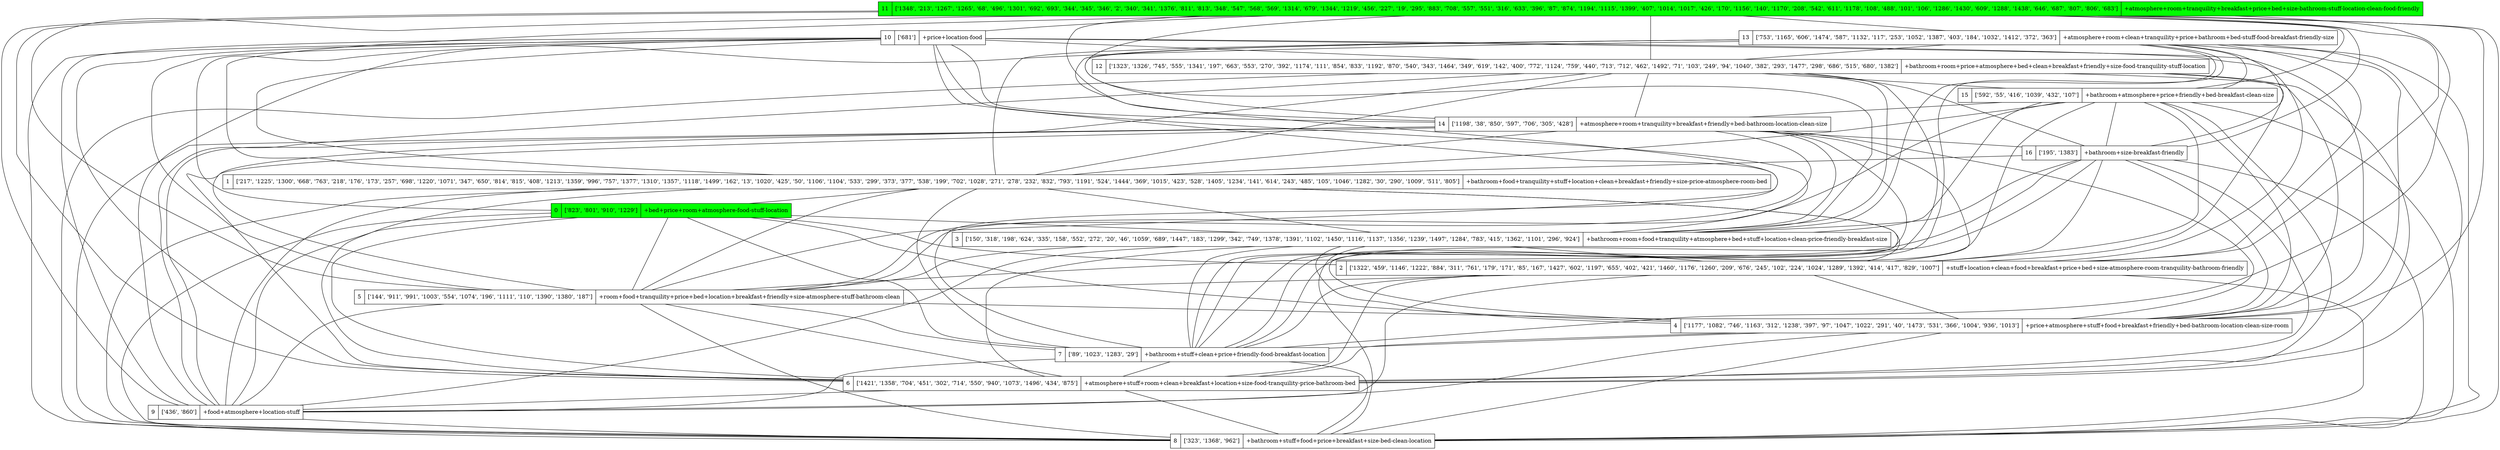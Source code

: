 strict digraph G {
11 [shape=record, label="11 | ['1348', '213', '1267', '1265', '68', '496', '1301', '692', '693', '344', '345', '346', '2', '340', '341', '1376', '811', '813', '348', '547', '568', '569', '1314', '679', '1344', '1219', '456', '227', '19', '295', '883', '708', '557', '551', '316', '633', '396', '87', '874', '1194', '1115', '1399', '407', '1014', '1017', '426', '170', '1156', '140', '1170', '208', '542', '611', '1178', '108', '488', '101', '106', '1286', '1430', '609', '1288', '1438', '646', '687', '807', '806', '683'] | +atmosphere+room+tranquility+breakfast+price+bed+size-bathroom-stuff-location-clean-food-friendly", style=filled, fillcolor=green];
10 [shape=record, label="10 | ['681'] | +price+location-food"];
13 [shape=record, label="13 | ['753', '1165', '606', '1474', '587', '1132', '117', '253', '1052', '1387', '403', '184', '1032', '1412', '372', '363'] | +atmosphere+room+clean+tranquility+price+bathroom+bed-stuff-food-breakfast-friendly-size"];
12 [shape=record, label="12 | ['1323', '1326', '745', '555', '1341', '197', '663', '553', '270', '392', '1174', '111', '854', '833', '1192', '870', '540', '343', '1464', '349', '619', '142', '400', '772', '1124', '759', '440', '713', '712', '462', '1492', '71', '103', '249', '94', '1040', '382', '293', '1477', '298', '686', '515', '680', '1382'] | +bathroom+room+price+atmosphere+bed+clean+breakfast+friendly+size-food-tranquility-stuff-location"];
15 [shape=record, label="15 | ['592', '55', '416', '1039', '432', '107'] | +bathroom+atmosphere+price+friendly+bed-breakfast-clean-size"];
14 [shape=record, label="14 | ['1198', '38', '850', '597', '706', '305', '428'] | +atmosphere+room+tranquility+breakfast+friendly+bed-bathroom-location-clean-size"];
16 [shape=record, label="16 | ['195', '1383'] | +bathroom+size-breakfast-friendly"];
1 [shape=record, label="1 | ['217', '1225', '1300', '668', '763', '218', '176', '173', '257', '698', '1220', '1071', '347', '650', '814', '815', '408', '1213', '1359', '996', '757', '1377', '1310', '1357', '1118', '1499', '162', '13', '1020', '425', '50', '1106', '1104', '533', '299', '373', '377', '538', '199', '702', '1028', '271', '278', '232', '832', '793', '1191', '524', '1444', '369', '1015', '423', '528', '1405', '1234', '141', '614', '243', '485', '105', '1046', '1282', '30', '290', '1009', '511', '805'] | +bathroom+food+tranquility+stuff+location+clean+breakfast+friendly+size-price-atmosphere-room-bed"];
0 [shape=record, label="0 | ['823', '801', '910', '1229'] | +bed+price+room+atmosphere-food-stuff-location", style=filled, fillcolor=green];
3 [shape=record, label="3 | ['150', '318', '198', '624', '335', '158', '552', '272', '20', '46', '1059', '689', '1447', '183', '1299', '342', '749', '1378', '1391', '1102', '1450', '1116', '1137', '1356', '1239', '1497', '1284', '783', '415', '1362', '1101', '296', '924'] | +bathroom+room+food+tranquility+atmosphere+bed+stuff+location+clean-price-friendly-breakfast-size"];
2 [shape=record, label="2 | ['1322', '459', '1146', '1222', '884', '311', '761', '179', '171', '85', '167', '1427', '602', '1197', '655', '402', '421', '1460', '1176', '1260', '209', '676', '245', '102', '224', '1024', '1289', '1392', '414', '417', '829', '1007'] | +stuff+location+clean+food+breakfast+price+bed+size-atmosphere-room-tranquility-bathroom-friendly"];
5 [shape=record, label="5 | ['144', '911', '991', '1003', '554', '1074', '196', '1111', '110', '1390', '1380', '187'] | +room+food+tranquility+price+bed+location+breakfast+friendly+size-atmosphere-stuff-bathroom-clean"];
4 [shape=record, label="4 | ['1177', '1082', '746', '1163', '312', '1238', '397', '97', '1047', '1022', '291', '40', '1473', '531', '366', '1004', '936', '1013'] | +price+atmosphere+stuff+food+breakfast+friendly+bed-bathroom-location-clean-size-room"];
7 [shape=record, label="7 | ['89', '1023', '1283', '29'] | +bathroom+stuff+clean+price+friendly-food-breakfast-location"];
6 [shape=record, label="6 | ['1421', '1358', '704', '451', '302', '714', '550', '940', '1073', '1496', '434', '875'] | +atmosphere+stuff+room+clean+breakfast+location+size-food-tranquility-price-bathroom-bed"];
9 [shape=record, label="9 | ['436', '860'] | +food+atmosphere+location-stuff"];
8 [shape=record, label="8 | ['323', '1368', '962'] | +bathroom+stuff+food+price+breakfast+size-bed-clean-location"];
11 -> 10  [dir=none];
11 -> 13  [dir=none];
11 -> 12  [dir=none];
11 -> 15  [dir=none];
11 -> 14  [dir=none];
11 -> 16  [dir=none];
11 -> 1  [dir=none];
11 -> 3  [dir=none];
11 -> 2  [dir=none];
11 -> 5  [dir=none];
11 -> 4  [dir=none];
11 -> 7  [dir=none];
11 -> 6  [dir=none];
11 -> 9  [dir=none];
11 -> 8  [dir=none];
10 -> 12  [dir=none];
10 -> 14  [dir=none];
10 -> 1  [dir=none];
10 -> 0  [dir=none];
10 -> 3  [dir=none];
10 -> 2  [dir=none];
10 -> 5  [dir=none];
10 -> 4  [dir=none];
10 -> 7  [dir=none];
10 -> 6  [dir=none];
10 -> 9  [dir=none];
10 -> 8  [dir=none];
13 -> 12  [dir=none];
13 -> 15  [dir=none];
13 -> 14  [dir=none];
13 -> 16  [dir=none];
13 -> 1  [dir=none];
13 -> 3  [dir=none];
13 -> 2  [dir=none];
13 -> 5  [dir=none];
13 -> 4  [dir=none];
13 -> 7  [dir=none];
13 -> 6  [dir=none];
13 -> 9  [dir=none];
13 -> 8  [dir=none];
12 -> 15  [dir=none];
12 -> 14  [dir=none];
12 -> 16  [dir=none];
12 -> 1  [dir=none];
12 -> 3  [dir=none];
12 -> 2  [dir=none];
12 -> 5  [dir=none];
12 -> 4  [dir=none];
12 -> 7  [dir=none];
12 -> 6  [dir=none];
12 -> 9  [dir=none];
12 -> 8  [dir=none];
15 -> 14  [dir=none];
15 -> 16  [dir=none];
15 -> 1  [dir=none];
15 -> 3  [dir=none];
15 -> 2  [dir=none];
15 -> 5  [dir=none];
15 -> 4  [dir=none];
15 -> 7  [dir=none];
15 -> 6  [dir=none];
15 -> 8  [dir=none];
14 -> 16  [dir=none];
14 -> 1  [dir=none];
14 -> 3  [dir=none];
14 -> 2  [dir=none];
14 -> 5  [dir=none];
14 -> 4  [dir=none];
14 -> 7  [dir=none];
14 -> 6  [dir=none];
14 -> 9  [dir=none];
14 -> 8  [dir=none];
16 -> 1  [dir=none];
16 -> 3  [dir=none];
16 -> 2  [dir=none];
16 -> 5  [dir=none];
16 -> 4  [dir=none];
16 -> 7  [dir=none];
16 -> 6  [dir=none];
16 -> 8  [dir=none];
1 -> 0  [dir=none];
1 -> 3  [dir=none];
1 -> 2  [dir=none];
1 -> 5  [dir=none];
1 -> 4  [dir=none];
1 -> 7  [dir=none];
1 -> 6  [dir=none];
1 -> 9  [dir=none];
1 -> 8  [dir=none];
0 -> 3  [dir=none];
0 -> 2  [dir=none];
0 -> 5  [dir=none];
0 -> 4  [dir=none];
0 -> 7  [dir=none];
0 -> 6  [dir=none];
0 -> 9  [dir=none];
0 -> 8  [dir=none];
3 -> 2  [dir=none];
3 -> 5  [dir=none];
3 -> 4  [dir=none];
3 -> 7  [dir=none];
3 -> 6  [dir=none];
3 -> 9  [dir=none];
3 -> 8  [dir=none];
2 -> 5  [dir=none];
2 -> 4  [dir=none];
2 -> 7  [dir=none];
2 -> 6  [dir=none];
2 -> 9  [dir=none];
2 -> 8  [dir=none];
5 -> 9  [dir=none];
5 -> 8  [dir=none];
5 -> 4  [dir=none];
5 -> 7  [dir=none];
5 -> 6  [dir=none];
4 -> 9  [dir=none];
4 -> 8  [dir=none];
4 -> 7  [dir=none];
4 -> 6  [dir=none];
7 -> 9  [dir=none];
7 -> 8  [dir=none];
7 -> 6  [dir=none];
6 -> 9  [dir=none];
6 -> 8  [dir=none];
9 -> 8  [dir=none];
}
